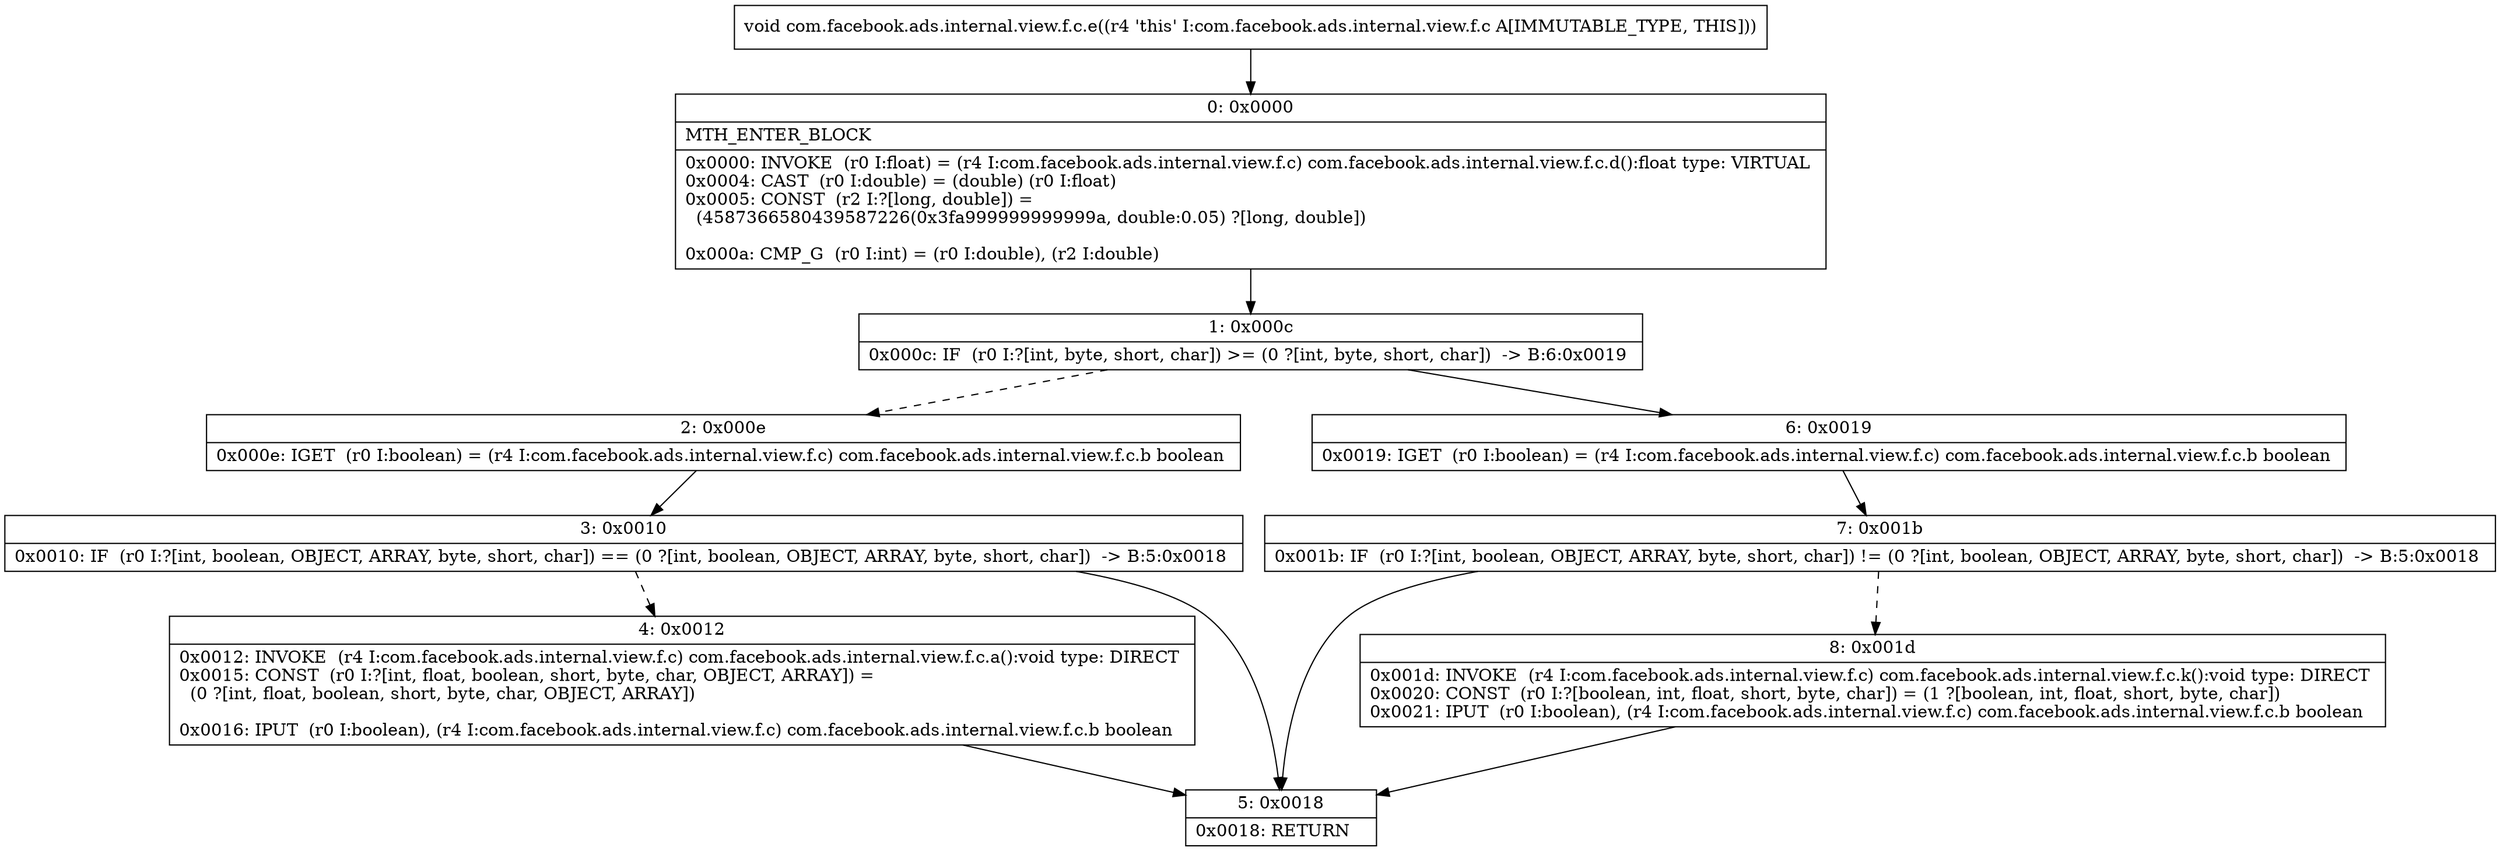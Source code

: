 digraph "CFG forcom.facebook.ads.internal.view.f.c.e()V" {
Node_0 [shape=record,label="{0\:\ 0x0000|MTH_ENTER_BLOCK\l|0x0000: INVOKE  (r0 I:float) = (r4 I:com.facebook.ads.internal.view.f.c) com.facebook.ads.internal.view.f.c.d():float type: VIRTUAL \l0x0004: CAST  (r0 I:double) = (double) (r0 I:float) \l0x0005: CONST  (r2 I:?[long, double]) = \l  (4587366580439587226(0x3fa999999999999a, double:0.05) ?[long, double])\l \l0x000a: CMP_G  (r0 I:int) = (r0 I:double), (r2 I:double) \l}"];
Node_1 [shape=record,label="{1\:\ 0x000c|0x000c: IF  (r0 I:?[int, byte, short, char]) \>= (0 ?[int, byte, short, char])  \-\> B:6:0x0019 \l}"];
Node_2 [shape=record,label="{2\:\ 0x000e|0x000e: IGET  (r0 I:boolean) = (r4 I:com.facebook.ads.internal.view.f.c) com.facebook.ads.internal.view.f.c.b boolean \l}"];
Node_3 [shape=record,label="{3\:\ 0x0010|0x0010: IF  (r0 I:?[int, boolean, OBJECT, ARRAY, byte, short, char]) == (0 ?[int, boolean, OBJECT, ARRAY, byte, short, char])  \-\> B:5:0x0018 \l}"];
Node_4 [shape=record,label="{4\:\ 0x0012|0x0012: INVOKE  (r4 I:com.facebook.ads.internal.view.f.c) com.facebook.ads.internal.view.f.c.a():void type: DIRECT \l0x0015: CONST  (r0 I:?[int, float, boolean, short, byte, char, OBJECT, ARRAY]) = \l  (0 ?[int, float, boolean, short, byte, char, OBJECT, ARRAY])\l \l0x0016: IPUT  (r0 I:boolean), (r4 I:com.facebook.ads.internal.view.f.c) com.facebook.ads.internal.view.f.c.b boolean \l}"];
Node_5 [shape=record,label="{5\:\ 0x0018|0x0018: RETURN   \l}"];
Node_6 [shape=record,label="{6\:\ 0x0019|0x0019: IGET  (r0 I:boolean) = (r4 I:com.facebook.ads.internal.view.f.c) com.facebook.ads.internal.view.f.c.b boolean \l}"];
Node_7 [shape=record,label="{7\:\ 0x001b|0x001b: IF  (r0 I:?[int, boolean, OBJECT, ARRAY, byte, short, char]) != (0 ?[int, boolean, OBJECT, ARRAY, byte, short, char])  \-\> B:5:0x0018 \l}"];
Node_8 [shape=record,label="{8\:\ 0x001d|0x001d: INVOKE  (r4 I:com.facebook.ads.internal.view.f.c) com.facebook.ads.internal.view.f.c.k():void type: DIRECT \l0x0020: CONST  (r0 I:?[boolean, int, float, short, byte, char]) = (1 ?[boolean, int, float, short, byte, char]) \l0x0021: IPUT  (r0 I:boolean), (r4 I:com.facebook.ads.internal.view.f.c) com.facebook.ads.internal.view.f.c.b boolean \l}"];
MethodNode[shape=record,label="{void com.facebook.ads.internal.view.f.c.e((r4 'this' I:com.facebook.ads.internal.view.f.c A[IMMUTABLE_TYPE, THIS])) }"];
MethodNode -> Node_0;
Node_0 -> Node_1;
Node_1 -> Node_2[style=dashed];
Node_1 -> Node_6;
Node_2 -> Node_3;
Node_3 -> Node_4[style=dashed];
Node_3 -> Node_5;
Node_4 -> Node_5;
Node_6 -> Node_7;
Node_7 -> Node_5;
Node_7 -> Node_8[style=dashed];
Node_8 -> Node_5;
}

